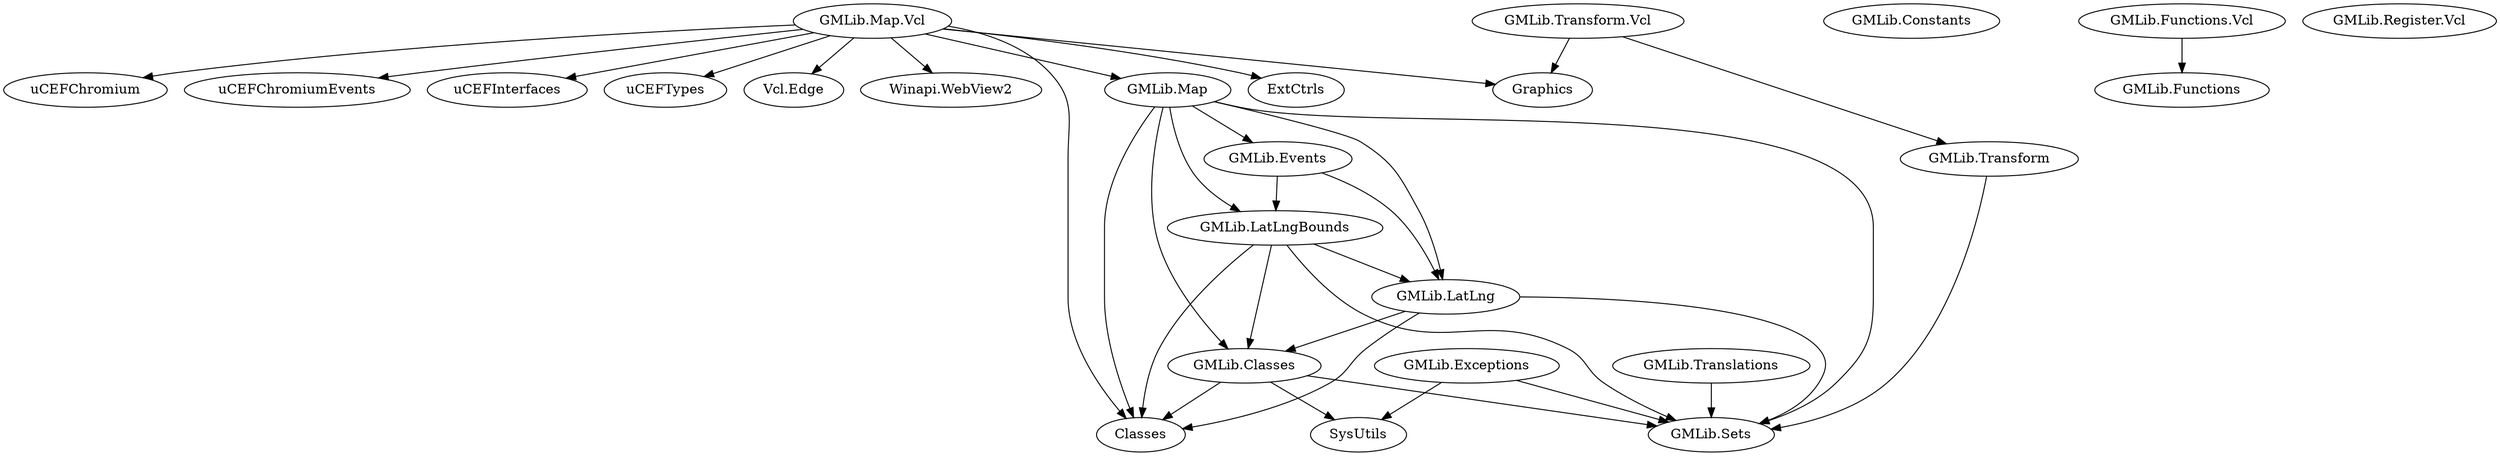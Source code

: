 DiGraph Uses {
  "GMLib.Classes" -> "SysUtils"
  "GMLib.Classes" -> "Classes"
  "GMLib.Classes" -> "GMLib.Sets"
  "GMLib.Classes" [href="GMLib.Classes.html"]
  "GMLib.Constants" [href="GMLib.Constants.html"]
  "GMLib.Events" -> "GMLib.LatLngBounds"
  "GMLib.Events" -> "GMLib.LatLng"
  "GMLib.Events" [href="GMLib.Events.html"]
  "GMLib.Exceptions" -> "SysUtils"
  "GMLib.Exceptions" -> "GMLib.Sets"
  "GMLib.Exceptions" [href="GMLib.Exceptions.html"]
  "GMLib.Functions" [href="GMLib.Functions.html"]
  "GMLib.Functions.Vcl" -> "GMLib.Functions"
  "GMLib.Functions.Vcl" [href="GMLib.Functions.Vcl.html"]
  "GMLib.LatLng" -> "Classes"
  "GMLib.LatLng" -> "GMLib.Sets"
  "GMLib.LatLng" -> "GMLib.Classes"
  "GMLib.LatLng" [href="GMLib.LatLng.html"]
  "GMLib.LatLngBounds" -> "Classes"
  "GMLib.LatLngBounds" -> "GMLib.Classes"
  "GMLib.LatLngBounds" -> "GMLib.Sets"
  "GMLib.LatLngBounds" -> "GMLib.LatLng"
  "GMLib.LatLngBounds" [href="GMLib.LatLngBounds.html"]
  "GMLib.Map" -> "Classes"
  "GMLib.Map" -> "GMLib.Classes"
  "GMLib.Map" -> "GMLib.Sets"
  "GMLib.Map" -> "GMLib.LatLng"
  "GMLib.Map" -> "GMLib.LatLngBounds"
  "GMLib.Map" -> "GMLib.Events"
  "GMLib.Map" [href="GMLib.Map.html"]
  "GMLib.Map.Vcl" -> "Graphics"
  "GMLib.Map.Vcl" -> "Classes"
  "GMLib.Map.Vcl" -> "ExtCtrls"
  "GMLib.Map.Vcl" -> "uCEFChromium"
  "GMLib.Map.Vcl" -> "uCEFChromiumEvents"
  "GMLib.Map.Vcl" -> "uCEFInterfaces"
  "GMLib.Map.Vcl" -> "uCEFTypes"
  "GMLib.Map.Vcl" -> "Vcl.Edge"
  "GMLib.Map.Vcl" -> "Winapi.WebView2"
  "GMLib.Map.Vcl" -> "GMLib.Map"
  "GMLib.Map.Vcl" [href="GMLib.Map.Vcl.html"]
  "GMLib.Register.Vcl" [href="GMLib.Register.Vcl.html"]
  "GMLib.Sets" [href="GMLib.Sets.html"]
  "GMLib.Transform" -> "GMLib.Sets"
  "GMLib.Transform" [href="GMLib.Transform.html"]
  "GMLib.Transform.Vcl" -> "Graphics"
  "GMLib.Transform.Vcl" -> "GMLib.Transform"
  "GMLib.Transform.Vcl" [href="GMLib.Transform.Vcl.html"]
  "GMLib.Translations" -> "GMLib.Sets"
  "GMLib.Translations" [href="GMLib.Translations.html"]
}
